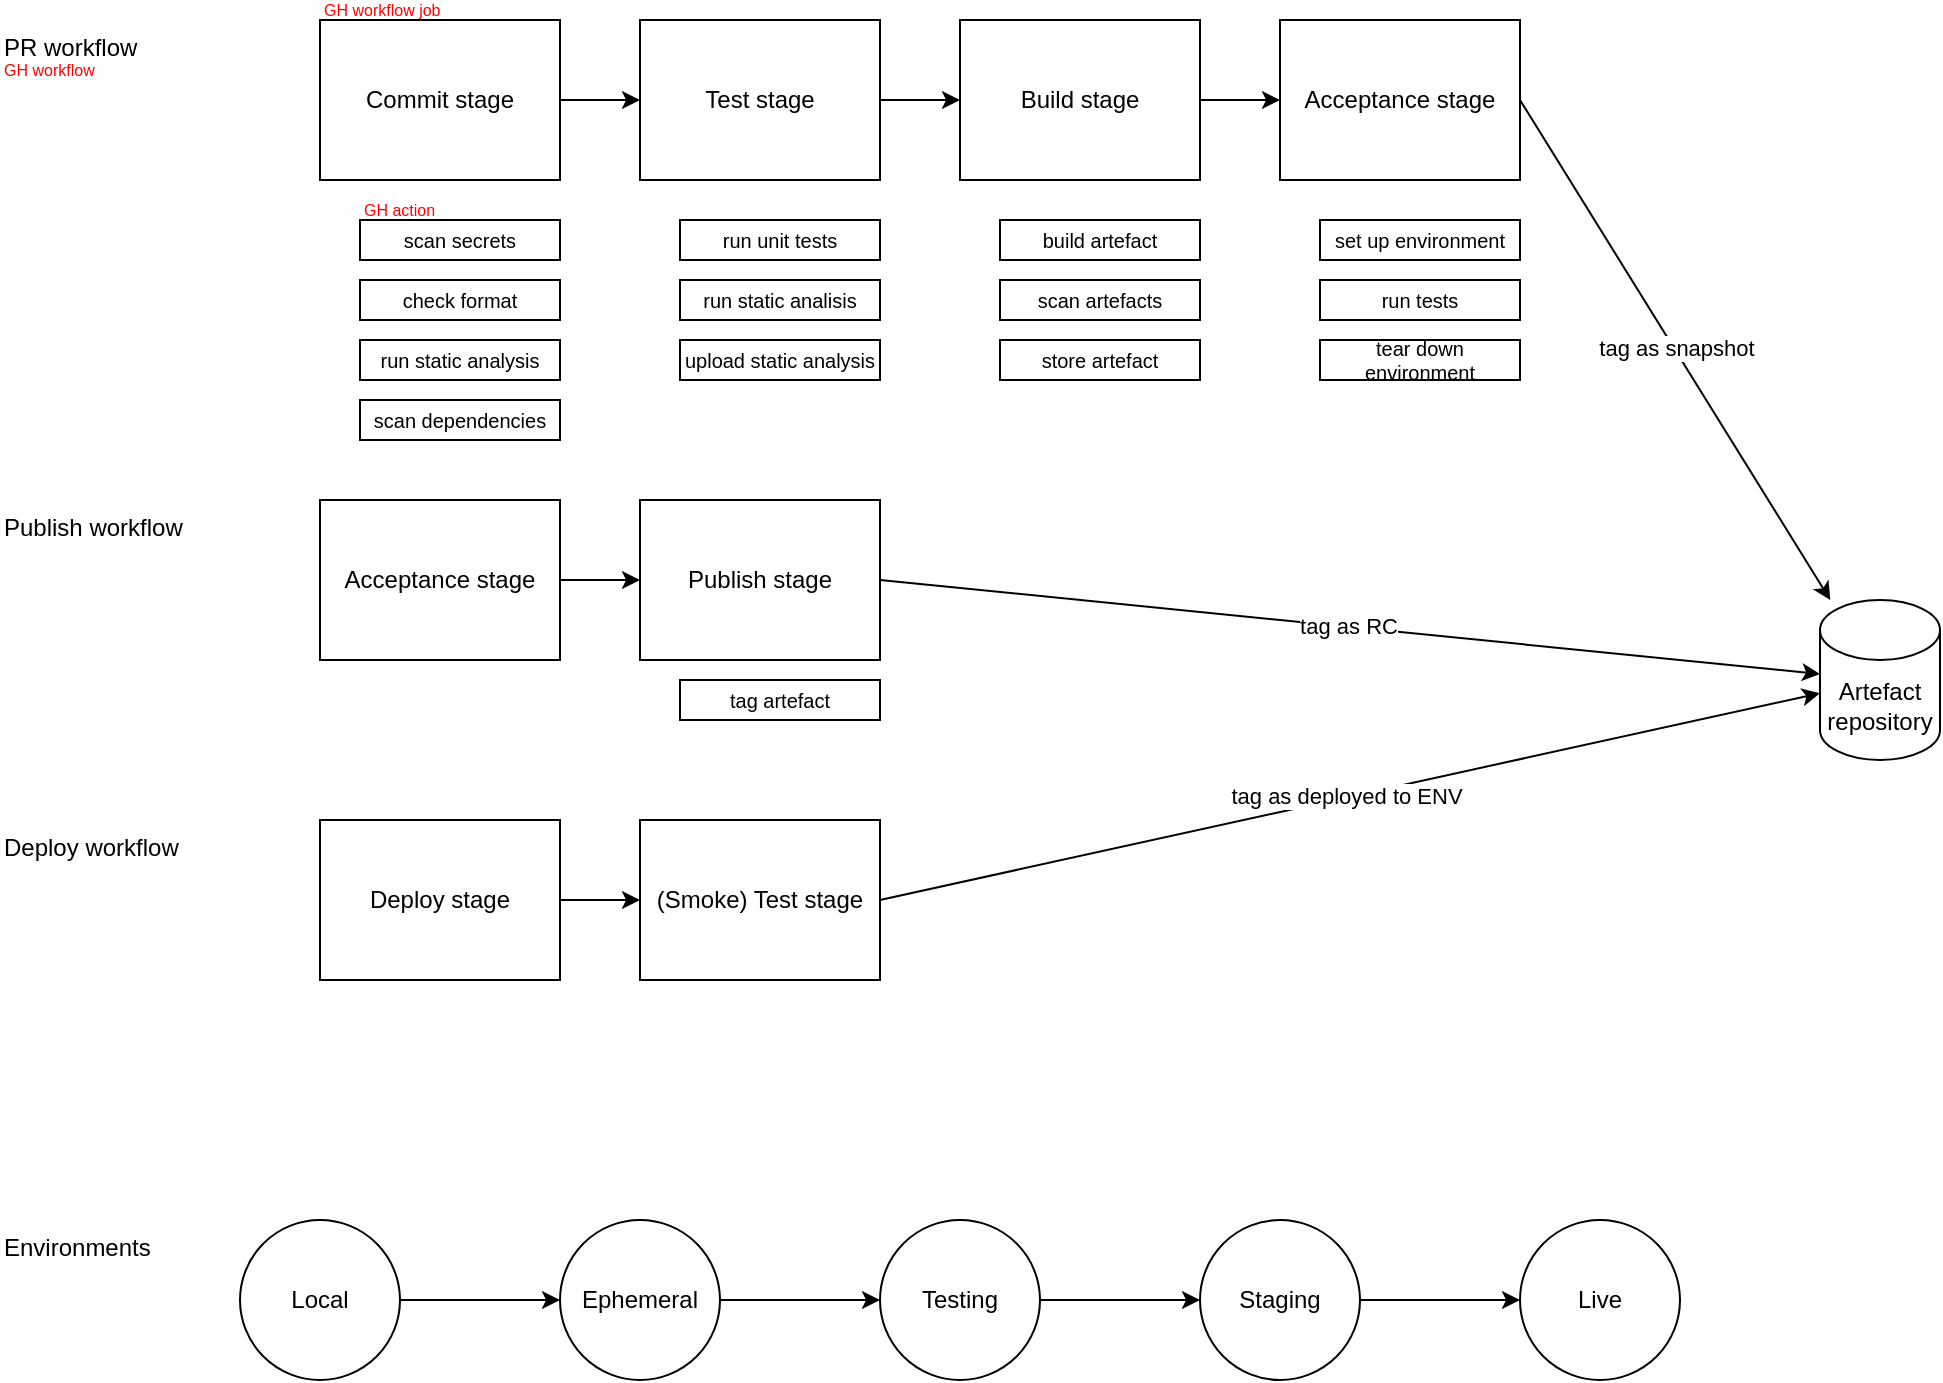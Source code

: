 <mxfile version="21.6.5" type="device">
  <diagram name="Page-1" id="v7DyD0WKvyn8m50TQ481">
    <mxGraphModel dx="1917" dy="1105" grid="1" gridSize="10" guides="1" tooltips="1" connect="1" arrows="1" fold="1" page="1" pageScale="1" pageWidth="1169" pageHeight="827" math="0" shadow="0">
      <root>
        <mxCell id="0" />
        <mxCell id="1" parent="0" />
        <mxCell id="PlXE0PQQerAm_YR5ugc--1" value="Commit stage" style="rounded=0;whiteSpace=wrap;html=1;" vertex="1" parent="1">
          <mxGeometry x="200" y="80" width="120" height="80" as="geometry" />
        </mxCell>
        <mxCell id="PlXE0PQQerAm_YR5ugc--2" value="Test stage" style="rounded=0;whiteSpace=wrap;html=1;" vertex="1" parent="1">
          <mxGeometry x="360" y="80" width="120" height="80" as="geometry" />
        </mxCell>
        <mxCell id="PlXE0PQQerAm_YR5ugc--3" value="Build stage" style="rounded=0;whiteSpace=wrap;html=1;" vertex="1" parent="1">
          <mxGeometry x="520" y="80" width="120" height="80" as="geometry" />
        </mxCell>
        <mxCell id="PlXE0PQQerAm_YR5ugc--4" value="Acceptance stage" style="rounded=0;whiteSpace=wrap;html=1;" vertex="1" parent="1">
          <mxGeometry x="680" y="80" width="120" height="80" as="geometry" />
        </mxCell>
        <mxCell id="PlXE0PQQerAm_YR5ugc--5" value="Publish stage" style="rounded=0;whiteSpace=wrap;html=1;" vertex="1" parent="1">
          <mxGeometry x="360" y="320" width="120" height="80" as="geometry" />
        </mxCell>
        <mxCell id="PlXE0PQQerAm_YR5ugc--6" value="Deploy stage" style="rounded=0;whiteSpace=wrap;html=1;" vertex="1" parent="1">
          <mxGeometry x="200" y="480" width="120" height="80" as="geometry" />
        </mxCell>
        <mxCell id="PlXE0PQQerAm_YR5ugc--7" value="PR workflow" style="text;html=1;strokeColor=none;fillColor=none;align=left;verticalAlign=top;whiteSpace=wrap;rounded=0;" vertex="1" parent="1">
          <mxGeometry x="40" y="80" width="120" height="30" as="geometry" />
        </mxCell>
        <mxCell id="PlXE0PQQerAm_YR5ugc--8" value="Publish workflow" style="text;html=1;strokeColor=none;fillColor=none;align=left;verticalAlign=top;whiteSpace=wrap;rounded=0;" vertex="1" parent="1">
          <mxGeometry x="40" y="320" width="120" height="30" as="geometry" />
        </mxCell>
        <mxCell id="PlXE0PQQerAm_YR5ugc--9" value="Deploy workflow" style="text;html=1;strokeColor=none;fillColor=none;align=left;verticalAlign=top;whiteSpace=wrap;rounded=0;" vertex="1" parent="1">
          <mxGeometry x="40" y="480" width="120" height="30" as="geometry" />
        </mxCell>
        <mxCell id="PlXE0PQQerAm_YR5ugc--10" value="(Smoke) Test stage" style="rounded=0;whiteSpace=wrap;html=1;" vertex="1" parent="1">
          <mxGeometry x="360" y="480" width="120" height="80" as="geometry" />
        </mxCell>
        <mxCell id="PlXE0PQQerAm_YR5ugc--11" value="Acceptance stage" style="rounded=0;whiteSpace=wrap;html=1;" vertex="1" parent="1">
          <mxGeometry x="200" y="320" width="120" height="80" as="geometry" />
        </mxCell>
        <mxCell id="PlXE0PQQerAm_YR5ugc--13" value="Ephemeral" style="ellipse;whiteSpace=wrap;html=1;aspect=fixed;" vertex="1" parent="1">
          <mxGeometry x="320" y="680" width="80" height="80" as="geometry" />
        </mxCell>
        <mxCell id="PlXE0PQQerAm_YR5ugc--14" value="Environments" style="text;html=1;strokeColor=none;fillColor=none;align=left;verticalAlign=top;whiteSpace=wrap;rounded=0;" vertex="1" parent="1">
          <mxGeometry x="40" y="680" width="120" height="30" as="geometry" />
        </mxCell>
        <mxCell id="PlXE0PQQerAm_YR5ugc--15" value="Testing" style="ellipse;whiteSpace=wrap;html=1;aspect=fixed;" vertex="1" parent="1">
          <mxGeometry x="480" y="680" width="80" height="80" as="geometry" />
        </mxCell>
        <mxCell id="PlXE0PQQerAm_YR5ugc--16" value="Staging" style="ellipse;whiteSpace=wrap;html=1;aspect=fixed;" vertex="1" parent="1">
          <mxGeometry x="640" y="680" width="80" height="80" as="geometry" />
        </mxCell>
        <mxCell id="PlXE0PQQerAm_YR5ugc--17" value="Live" style="ellipse;whiteSpace=wrap;html=1;aspect=fixed;" vertex="1" parent="1">
          <mxGeometry x="800" y="680" width="80" height="80" as="geometry" />
        </mxCell>
        <mxCell id="PlXE0PQQerAm_YR5ugc--18" value="" style="endArrow=classic;html=1;rounded=0;exitX=1;exitY=0.5;exitDx=0;exitDy=0;entryX=0;entryY=0.5;entryDx=0;entryDy=0;" edge="1" parent="1" source="PlXE0PQQerAm_YR5ugc--1" target="PlXE0PQQerAm_YR5ugc--2">
          <mxGeometry width="50" height="50" relative="1" as="geometry">
            <mxPoint x="620" y="510" as="sourcePoint" />
            <mxPoint x="670" y="460" as="targetPoint" />
          </mxGeometry>
        </mxCell>
        <mxCell id="PlXE0PQQerAm_YR5ugc--19" value="" style="endArrow=classic;html=1;rounded=0;exitX=1;exitY=0.5;exitDx=0;exitDy=0;entryX=0;entryY=0.5;entryDx=0;entryDy=0;" edge="1" parent="1" source="PlXE0PQQerAm_YR5ugc--2" target="PlXE0PQQerAm_YR5ugc--3">
          <mxGeometry width="50" height="50" relative="1" as="geometry">
            <mxPoint x="330" y="130" as="sourcePoint" />
            <mxPoint x="370" y="130" as="targetPoint" />
          </mxGeometry>
        </mxCell>
        <mxCell id="PlXE0PQQerAm_YR5ugc--20" value="" style="endArrow=classic;html=1;rounded=0;exitX=1;exitY=0.5;exitDx=0;exitDy=0;entryX=0;entryY=0.5;entryDx=0;entryDy=0;" edge="1" parent="1" source="PlXE0PQQerAm_YR5ugc--3" target="PlXE0PQQerAm_YR5ugc--4">
          <mxGeometry width="50" height="50" relative="1" as="geometry">
            <mxPoint x="490" y="130" as="sourcePoint" />
            <mxPoint x="530" y="130" as="targetPoint" />
          </mxGeometry>
        </mxCell>
        <mxCell id="PlXE0PQQerAm_YR5ugc--21" value="" style="endArrow=classic;html=1;rounded=0;exitX=1;exitY=0.5;exitDx=0;exitDy=0;entryX=0;entryY=0.5;entryDx=0;entryDy=0;" edge="1" parent="1" source="PlXE0PQQerAm_YR5ugc--11" target="PlXE0PQQerAm_YR5ugc--5">
          <mxGeometry width="50" height="50" relative="1" as="geometry">
            <mxPoint x="650" y="250" as="sourcePoint" />
            <mxPoint x="690" y="250" as="targetPoint" />
          </mxGeometry>
        </mxCell>
        <mxCell id="PlXE0PQQerAm_YR5ugc--22" value="" style="endArrow=classic;html=1;rounded=0;exitX=1;exitY=0.5;exitDx=0;exitDy=0;" edge="1" parent="1" source="PlXE0PQQerAm_YR5ugc--6" target="PlXE0PQQerAm_YR5ugc--10">
          <mxGeometry width="50" height="50" relative="1" as="geometry">
            <mxPoint x="330" y="410" as="sourcePoint" />
            <mxPoint x="370" y="410" as="targetPoint" />
          </mxGeometry>
        </mxCell>
        <mxCell id="PlXE0PQQerAm_YR5ugc--23" value="" style="endArrow=classic;html=1;rounded=0;exitX=1;exitY=0.5;exitDx=0;exitDy=0;entryX=0;entryY=0.5;entryDx=0;entryDy=0;" edge="1" parent="1" source="PlXE0PQQerAm_YR5ugc--13" target="PlXE0PQQerAm_YR5ugc--15">
          <mxGeometry width="50" height="50" relative="1" as="geometry">
            <mxPoint x="450" y="490" as="sourcePoint" />
            <mxPoint x="490" y="490" as="targetPoint" />
            <Array as="points">
              <mxPoint x="440" y="720" />
            </Array>
          </mxGeometry>
        </mxCell>
        <mxCell id="PlXE0PQQerAm_YR5ugc--24" value="" style="endArrow=classic;html=1;rounded=0;exitX=1;exitY=0.5;exitDx=0;exitDy=0;entryX=0;entryY=0.5;entryDx=0;entryDy=0;" edge="1" parent="1" source="PlXE0PQQerAm_YR5ugc--15" target="PlXE0PQQerAm_YR5ugc--16">
          <mxGeometry width="50" height="50" relative="1" as="geometry">
            <mxPoint x="410" y="730" as="sourcePoint" />
            <mxPoint x="490" y="730" as="targetPoint" />
          </mxGeometry>
        </mxCell>
        <mxCell id="PlXE0PQQerAm_YR5ugc--25" value="" style="endArrow=classic;html=1;rounded=0;exitX=1;exitY=0.5;exitDx=0;exitDy=0;entryX=0;entryY=0.5;entryDx=0;entryDy=0;" edge="1" parent="1" source="PlXE0PQQerAm_YR5ugc--16" target="PlXE0PQQerAm_YR5ugc--17">
          <mxGeometry width="50" height="50" relative="1" as="geometry">
            <mxPoint x="570" y="730" as="sourcePoint" />
            <mxPoint x="650" y="730" as="targetPoint" />
          </mxGeometry>
        </mxCell>
        <mxCell id="PlXE0PQQerAm_YR5ugc--26" value="scan secrets" style="rounded=0;whiteSpace=wrap;html=1;fontSize=10;" vertex="1" parent="1">
          <mxGeometry x="220" y="180" width="100" height="20" as="geometry" />
        </mxCell>
        <mxCell id="PlXE0PQQerAm_YR5ugc--27" value="check format" style="rounded=0;whiteSpace=wrap;html=1;fontSize=10;" vertex="1" parent="1">
          <mxGeometry x="220" y="210" width="100" height="20" as="geometry" />
        </mxCell>
        <mxCell id="PlXE0PQQerAm_YR5ugc--28" value="scan dependencies" style="rounded=0;whiteSpace=wrap;html=1;fontSize=10;" vertex="1" parent="1">
          <mxGeometry x="220" y="270" width="100" height="20" as="geometry" />
        </mxCell>
        <mxCell id="PlXE0PQQerAm_YR5ugc--29" value="run unit tests" style="rounded=0;whiteSpace=wrap;html=1;fontSize=10;" vertex="1" parent="1">
          <mxGeometry x="380" y="180" width="100" height="20" as="geometry" />
        </mxCell>
        <mxCell id="PlXE0PQQerAm_YR5ugc--30" value="build artefact" style="rounded=0;whiteSpace=wrap;html=1;fontSize=10;" vertex="1" parent="1">
          <mxGeometry x="540" y="180" width="100" height="20" as="geometry" />
        </mxCell>
        <mxCell id="PlXE0PQQerAm_YR5ugc--31" value="store artefact" style="rounded=0;whiteSpace=wrap;html=1;fontSize=10;" vertex="1" parent="1">
          <mxGeometry x="540" y="240" width="100" height="20" as="geometry" />
        </mxCell>
        <mxCell id="PlXE0PQQerAm_YR5ugc--32" value="Local" style="ellipse;whiteSpace=wrap;html=1;aspect=fixed;" vertex="1" parent="1">
          <mxGeometry x="160" y="680" width="80" height="80" as="geometry" />
        </mxCell>
        <mxCell id="PlXE0PQQerAm_YR5ugc--34" value="" style="endArrow=classic;html=1;rounded=0;exitX=1;exitY=0.5;exitDx=0;exitDy=0;entryX=0;entryY=0.5;entryDx=0;entryDy=0;" edge="1" parent="1" source="PlXE0PQQerAm_YR5ugc--32" target="PlXE0PQQerAm_YR5ugc--13">
          <mxGeometry width="50" height="50" relative="1" as="geometry">
            <mxPoint x="410" y="730" as="sourcePoint" />
            <mxPoint x="490" y="730" as="targetPoint" />
          </mxGeometry>
        </mxCell>
        <mxCell id="PlXE0PQQerAm_YR5ugc--36" value="run static analisis" style="rounded=0;whiteSpace=wrap;html=1;fontSize=10;" vertex="1" parent="1">
          <mxGeometry x="380" y="210" width="100" height="20" as="geometry" />
        </mxCell>
        <mxCell id="PlXE0PQQerAm_YR5ugc--37" value="scan artefacts" style="rounded=0;whiteSpace=wrap;html=1;fontSize=10;" vertex="1" parent="1">
          <mxGeometry x="540" y="210" width="100" height="20" as="geometry" />
        </mxCell>
        <mxCell id="PlXE0PQQerAm_YR5ugc--38" value="run static analysis" style="rounded=0;whiteSpace=wrap;html=1;fontSize=10;" vertex="1" parent="1">
          <mxGeometry x="220" y="240" width="100" height="20" as="geometry" />
        </mxCell>
        <mxCell id="PlXE0PQQerAm_YR5ugc--39" value="upload static analysis" style="rounded=0;whiteSpace=wrap;html=1;fontSize=10;" vertex="1" parent="1">
          <mxGeometry x="380" y="240" width="100" height="20" as="geometry" />
        </mxCell>
        <mxCell id="PlXE0PQQerAm_YR5ugc--40" value="set up environment" style="rounded=0;whiteSpace=wrap;html=1;fontSize=10;" vertex="1" parent="1">
          <mxGeometry x="700" y="180" width="100" height="20" as="geometry" />
        </mxCell>
        <mxCell id="PlXE0PQQerAm_YR5ugc--41" value="tear down environment" style="rounded=0;whiteSpace=wrap;html=1;fontSize=10;" vertex="1" parent="1">
          <mxGeometry x="700" y="240" width="100" height="20" as="geometry" />
        </mxCell>
        <mxCell id="PlXE0PQQerAm_YR5ugc--42" value="run tests" style="rounded=0;whiteSpace=wrap;html=1;fontSize=10;" vertex="1" parent="1">
          <mxGeometry x="700" y="210" width="100" height="20" as="geometry" />
        </mxCell>
        <mxCell id="PlXE0PQQerAm_YR5ugc--43" value="Artefact repository" style="shape=cylinder3;whiteSpace=wrap;html=1;boundedLbl=1;backgroundOutline=1;size=15;" vertex="1" parent="1">
          <mxGeometry x="950" y="370" width="60" height="80" as="geometry" />
        </mxCell>
        <mxCell id="PlXE0PQQerAm_YR5ugc--44" value="" style="endArrow=classic;html=1;rounded=0;exitX=1;exitY=0.5;exitDx=0;exitDy=0;" edge="1" parent="1" source="PlXE0PQQerAm_YR5ugc--4" target="PlXE0PQQerAm_YR5ugc--43">
          <mxGeometry width="50" height="50" relative="1" as="geometry">
            <mxPoint x="630" y="630" as="sourcePoint" />
            <mxPoint x="680" y="580" as="targetPoint" />
          </mxGeometry>
        </mxCell>
        <mxCell id="PlXE0PQQerAm_YR5ugc--45" value="tag as snapshot" style="edgeLabel;html=1;align=center;verticalAlign=middle;resizable=0;points=[];" vertex="1" connectable="0" parent="PlXE0PQQerAm_YR5ugc--44">
          <mxGeometry x="-0.006" y="1" relative="1" as="geometry">
            <mxPoint as="offset" />
          </mxGeometry>
        </mxCell>
        <mxCell id="PlXE0PQQerAm_YR5ugc--46" value="tag artefact" style="rounded=0;whiteSpace=wrap;html=1;fontSize=10;" vertex="1" parent="1">
          <mxGeometry x="380" y="410" width="100" height="20" as="geometry" />
        </mxCell>
        <mxCell id="PlXE0PQQerAm_YR5ugc--49" value="" style="endArrow=classic;html=1;rounded=0;exitX=1;exitY=0.5;exitDx=0;exitDy=0;" edge="1" parent="1" source="PlXE0PQQerAm_YR5ugc--5" target="PlXE0PQQerAm_YR5ugc--43">
          <mxGeometry width="50" height="50" relative="1" as="geometry">
            <mxPoint x="810" y="130" as="sourcePoint" />
            <mxPoint x="906" y="410" as="targetPoint" />
          </mxGeometry>
        </mxCell>
        <mxCell id="PlXE0PQQerAm_YR5ugc--50" value="tag as RC" style="edgeLabel;html=1;align=center;verticalAlign=middle;resizable=0;points=[];" vertex="1" connectable="0" parent="PlXE0PQQerAm_YR5ugc--49">
          <mxGeometry x="-0.006" y="1" relative="1" as="geometry">
            <mxPoint as="offset" />
          </mxGeometry>
        </mxCell>
        <mxCell id="PlXE0PQQerAm_YR5ugc--51" value="" style="endArrow=classic;html=1;rounded=0;exitX=1;exitY=0.5;exitDx=0;exitDy=0;" edge="1" parent="1" source="PlXE0PQQerAm_YR5ugc--10" target="PlXE0PQQerAm_YR5ugc--43">
          <mxGeometry width="50" height="50" relative="1" as="geometry">
            <mxPoint x="490" y="430" as="sourcePoint" />
            <mxPoint x="890" y="449" as="targetPoint" />
          </mxGeometry>
        </mxCell>
        <mxCell id="PlXE0PQQerAm_YR5ugc--52" value="tag as deployed to ENV" style="edgeLabel;html=1;align=center;verticalAlign=middle;resizable=0;points=[];" vertex="1" connectable="0" parent="PlXE0PQQerAm_YR5ugc--51">
          <mxGeometry x="-0.006" y="1" relative="1" as="geometry">
            <mxPoint as="offset" />
          </mxGeometry>
        </mxCell>
        <mxCell id="PlXE0PQQerAm_YR5ugc--53" value="GH workflow" style="text;html=1;align=left;verticalAlign=middle;whiteSpace=wrap;rounded=0;fontColor=#FF0000;fontSize=8;" vertex="1" parent="1">
          <mxGeometry x="40" y="100" width="60" height="10" as="geometry" />
        </mxCell>
        <mxCell id="PlXE0PQQerAm_YR5ugc--54" value="GH workflow job" style="text;html=1;align=left;verticalAlign=middle;whiteSpace=wrap;rounded=0;fontColor=#FF0000;fontSize=8;" vertex="1" parent="1">
          <mxGeometry x="200" y="70" width="120" height="10" as="geometry" />
        </mxCell>
        <mxCell id="PlXE0PQQerAm_YR5ugc--55" value="GH action" style="text;html=1;align=left;verticalAlign=middle;whiteSpace=wrap;rounded=0;fontColor=#FF0000;fontSize=8;" vertex="1" parent="1">
          <mxGeometry x="220" y="170" width="100" height="10" as="geometry" />
        </mxCell>
      </root>
    </mxGraphModel>
  </diagram>
</mxfile>
